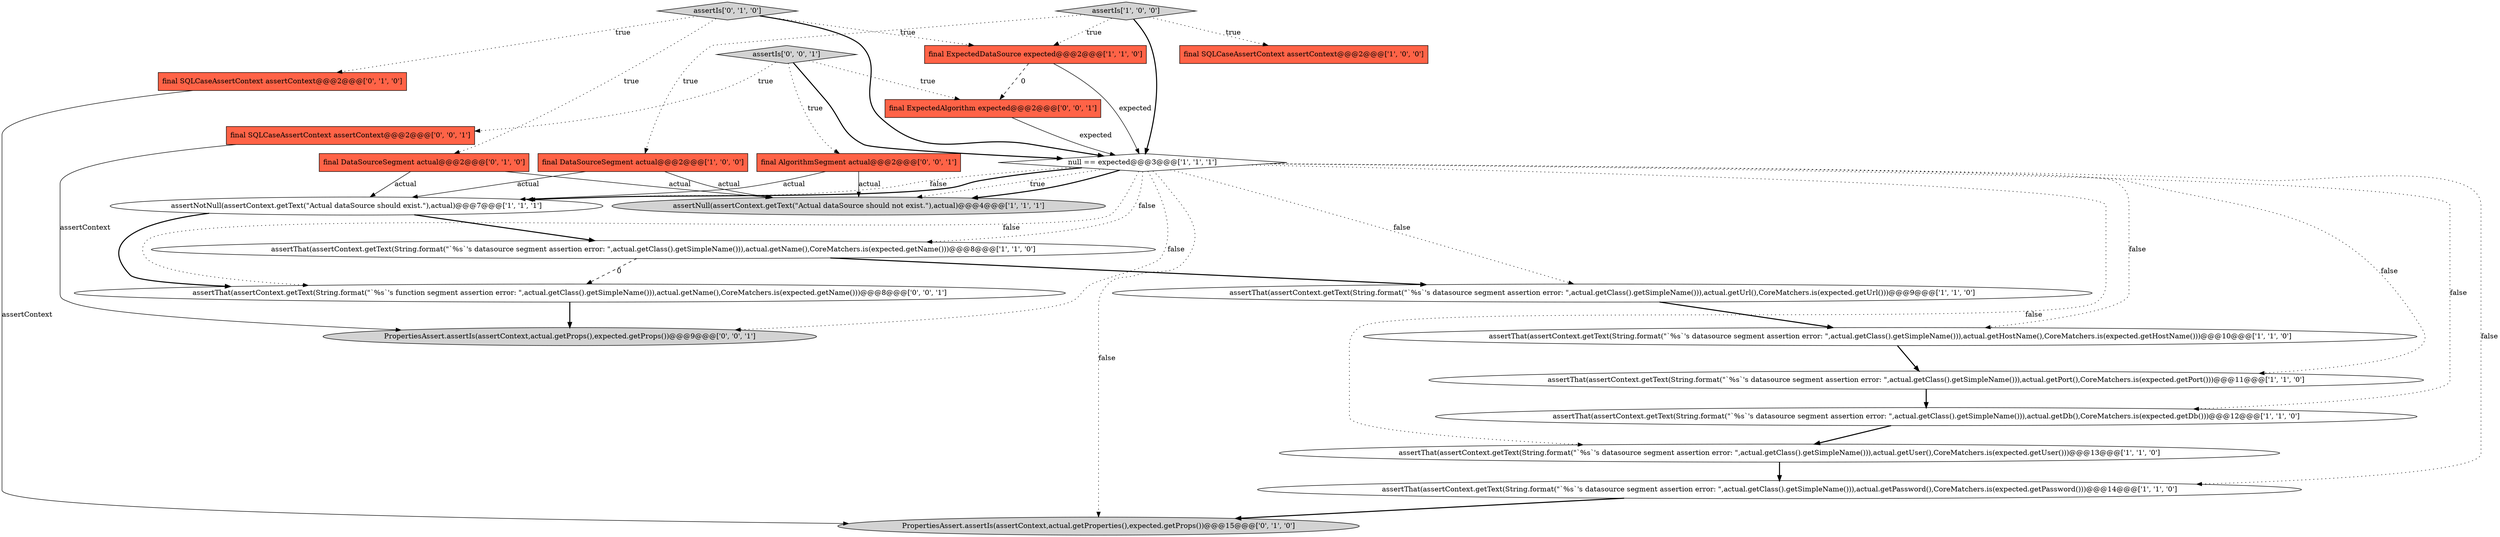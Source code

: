 digraph {
1 [style = filled, label = "assertNull(assertContext.getText(\"Actual dataSource should not exist.\"),actual)@@@4@@@['1', '1', '1']", fillcolor = lightgray, shape = ellipse image = "AAA0AAABBB1BBB"];
10 [style = filled, label = "null == expected@@@3@@@['1', '1', '1']", fillcolor = white, shape = diamond image = "AAA0AAABBB1BBB"];
11 [style = filled, label = "assertThat(assertContext.getText(String.format(\"`%s`'s datasource segment assertion error: \",actual.getClass().getSimpleName())),actual.getDb(),CoreMatchers.is(expected.getDb()))@@@12@@@['1', '1', '0']", fillcolor = white, shape = ellipse image = "AAA0AAABBB1BBB"];
18 [style = filled, label = "final SQLCaseAssertContext assertContext@@@2@@@['0', '0', '1']", fillcolor = tomato, shape = box image = "AAA0AAABBB3BBB"];
20 [style = filled, label = "assertThat(assertContext.getText(String.format(\"`%s`'s function segment assertion error: \",actual.getClass().getSimpleName())),actual.getName(),CoreMatchers.is(expected.getName()))@@@8@@@['0', '0', '1']", fillcolor = white, shape = ellipse image = "AAA0AAABBB3BBB"];
13 [style = filled, label = "assertThat(assertContext.getText(String.format(\"`%s`'s datasource segment assertion error: \",actual.getClass().getSimpleName())),actual.getPort(),CoreMatchers.is(expected.getPort()))@@@11@@@['1', '1', '0']", fillcolor = white, shape = ellipse image = "AAA0AAABBB1BBB"];
19 [style = filled, label = "final AlgorithmSegment actual@@@2@@@['0', '0', '1']", fillcolor = tomato, shape = box image = "AAA0AAABBB3BBB"];
4 [style = filled, label = "assertThat(assertContext.getText(String.format(\"`%s`'s datasource segment assertion error: \",actual.getClass().getSimpleName())),actual.getHostName(),CoreMatchers.is(expected.getHostName()))@@@10@@@['1', '1', '0']", fillcolor = white, shape = ellipse image = "AAA0AAABBB1BBB"];
15 [style = filled, label = "final SQLCaseAssertContext assertContext@@@2@@@['0', '1', '0']", fillcolor = tomato, shape = box image = "AAA0AAABBB2BBB"];
0 [style = filled, label = "assertIs['1', '0', '0']", fillcolor = lightgray, shape = diamond image = "AAA0AAABBB1BBB"];
16 [style = filled, label = "PropertiesAssert.assertIs(assertContext,actual.getProperties(),expected.getProps())@@@15@@@['0', '1', '0']", fillcolor = lightgray, shape = ellipse image = "AAA1AAABBB2BBB"];
12 [style = filled, label = "assertThat(assertContext.getText(String.format(\"`%s`'s datasource segment assertion error: \",actual.getClass().getSimpleName())),actual.getName(),CoreMatchers.is(expected.getName()))@@@8@@@['1', '1', '0']", fillcolor = white, shape = ellipse image = "AAA0AAABBB1BBB"];
17 [style = filled, label = "assertIs['0', '1', '0']", fillcolor = lightgray, shape = diamond image = "AAA0AAABBB2BBB"];
6 [style = filled, label = "assertThat(assertContext.getText(String.format(\"`%s`'s datasource segment assertion error: \",actual.getClass().getSimpleName())),actual.getPassword(),CoreMatchers.is(expected.getPassword()))@@@14@@@['1', '1', '0']", fillcolor = white, shape = ellipse image = "AAA0AAABBB1BBB"];
8 [style = filled, label = "final ExpectedDataSource expected@@@2@@@['1', '1', '0']", fillcolor = tomato, shape = box image = "AAA0AAABBB1BBB"];
22 [style = filled, label = "PropertiesAssert.assertIs(assertContext,actual.getProps(),expected.getProps())@@@9@@@['0', '0', '1']", fillcolor = lightgray, shape = ellipse image = "AAA0AAABBB3BBB"];
23 [style = filled, label = "assertIs['0', '0', '1']", fillcolor = lightgray, shape = diamond image = "AAA0AAABBB3BBB"];
2 [style = filled, label = "assertThat(assertContext.getText(String.format(\"`%s`'s datasource segment assertion error: \",actual.getClass().getSimpleName())),actual.getUrl(),CoreMatchers.is(expected.getUrl()))@@@9@@@['1', '1', '0']", fillcolor = white, shape = ellipse image = "AAA0AAABBB1BBB"];
3 [style = filled, label = "final SQLCaseAssertContext assertContext@@@2@@@['1', '0', '0']", fillcolor = tomato, shape = box image = "AAA0AAABBB1BBB"];
5 [style = filled, label = "final DataSourceSegment actual@@@2@@@['1', '0', '0']", fillcolor = tomato, shape = box image = "AAA0AAABBB1BBB"];
7 [style = filled, label = "assertThat(assertContext.getText(String.format(\"`%s`'s datasource segment assertion error: \",actual.getClass().getSimpleName())),actual.getUser(),CoreMatchers.is(expected.getUser()))@@@13@@@['1', '1', '0']", fillcolor = white, shape = ellipse image = "AAA0AAABBB1BBB"];
9 [style = filled, label = "assertNotNull(assertContext.getText(\"Actual dataSource should exist.\"),actual)@@@7@@@['1', '1', '1']", fillcolor = white, shape = ellipse image = "AAA0AAABBB1BBB"];
14 [style = filled, label = "final DataSourceSegment actual@@@2@@@['0', '1', '0']", fillcolor = tomato, shape = box image = "AAA0AAABBB2BBB"];
21 [style = filled, label = "final ExpectedAlgorithm expected@@@2@@@['0', '0', '1']", fillcolor = tomato, shape = box image = "AAA0AAABBB3BBB"];
15->16 [style = solid, label="assertContext"];
18->22 [style = solid, label="assertContext"];
17->14 [style = dotted, label="true"];
10->1 [style = dotted, label="true"];
2->4 [style = bold, label=""];
10->7 [style = dotted, label="false"];
19->9 [style = solid, label="actual"];
23->10 [style = bold, label=""];
0->8 [style = dotted, label="true"];
10->12 [style = dotted, label="false"];
10->16 [style = dotted, label="false"];
19->1 [style = solid, label="actual"];
10->9 [style = bold, label=""];
12->2 [style = bold, label=""];
23->19 [style = dotted, label="true"];
9->20 [style = bold, label=""];
20->22 [style = bold, label=""];
0->3 [style = dotted, label="true"];
7->6 [style = bold, label=""];
5->1 [style = solid, label="actual"];
5->9 [style = solid, label="actual"];
10->22 [style = dotted, label="false"];
0->5 [style = dotted, label="true"];
11->7 [style = bold, label=""];
8->21 [style = dashed, label="0"];
0->10 [style = bold, label=""];
6->16 [style = bold, label=""];
10->1 [style = bold, label=""];
14->1 [style = solid, label="actual"];
17->15 [style = dotted, label="true"];
13->11 [style = bold, label=""];
14->9 [style = solid, label="actual"];
8->10 [style = solid, label="expected"];
9->12 [style = bold, label=""];
21->10 [style = solid, label="expected"];
23->21 [style = dotted, label="true"];
23->18 [style = dotted, label="true"];
10->4 [style = dotted, label="false"];
17->8 [style = dotted, label="true"];
10->2 [style = dotted, label="false"];
10->20 [style = dotted, label="false"];
4->13 [style = bold, label=""];
12->20 [style = dashed, label="0"];
10->11 [style = dotted, label="false"];
17->10 [style = bold, label=""];
10->13 [style = dotted, label="false"];
10->9 [style = dotted, label="false"];
10->6 [style = dotted, label="false"];
}
